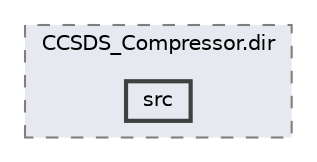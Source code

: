 digraph "build/CMakeFiles/CCSDS_Compressor.dir/src"
{
 // LATEX_PDF_SIZE
  bgcolor="transparent";
  edge [fontname=Helvetica,fontsize=10,labelfontname=Helvetica,labelfontsize=10];
  node [fontname=Helvetica,fontsize=10,shape=box,height=0.2,width=0.4];
  compound=true
  subgraph clusterdir_c22e1dfb7d788f5e80a585f157d215e9 {
    graph [ bgcolor="#e6e9ef", pencolor="grey50", label="CCSDS_Compressor.dir", fontname=Helvetica,fontsize=10 style="filled,dashed", URL="dir_c22e1dfb7d788f5e80a585f157d215e9.html",tooltip=""]
  dir_48f859ddecfe4a7a92f5284d7813d2b7 [label="src", fillcolor="#e6e9ef", color="grey25", style="filled,bold", URL="dir_48f859ddecfe4a7a92f5284d7813d2b7.html",tooltip=""];
  }
}
